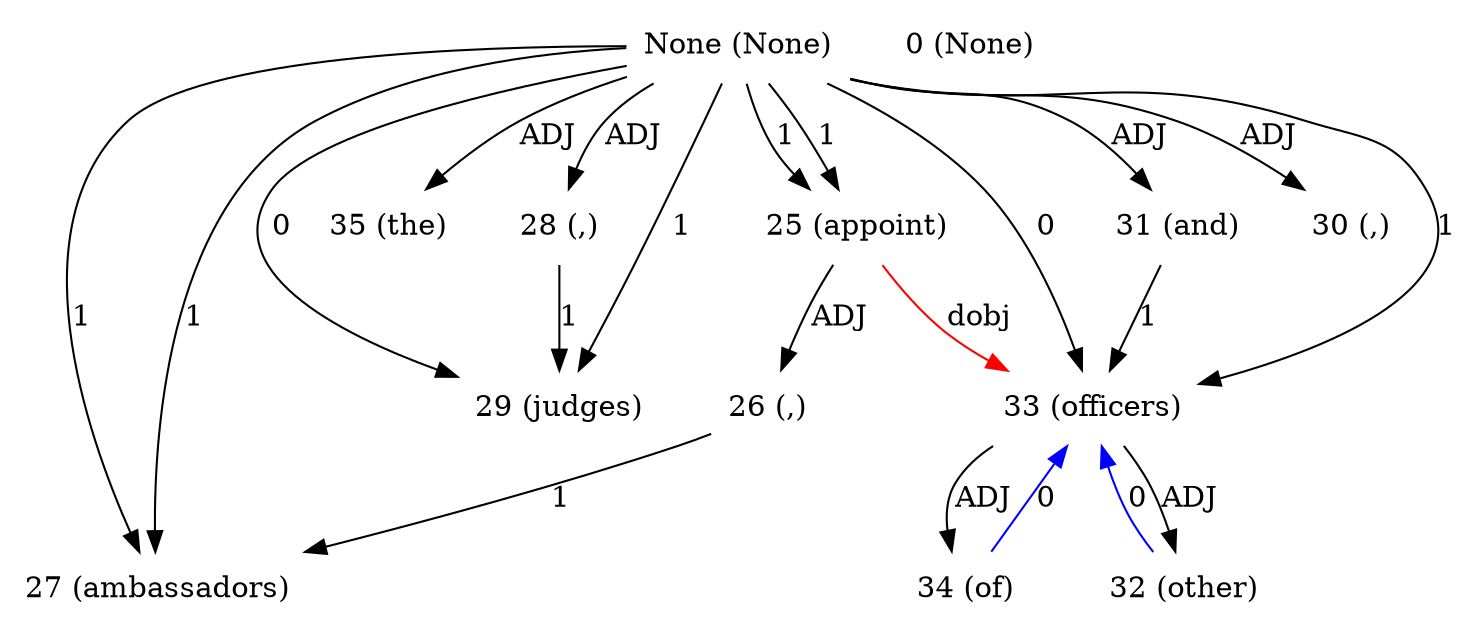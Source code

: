 digraph G{
edge [dir=forward]
node [shape=plaintext]

None [label="None (None)"]
None -> 25 [label="1"]
None -> 27 [label="1"]
None [label="None (None)"]
None -> 35 [label="ADJ"]
None [label="None (None)"]
None -> 29 [label="1"]
None -> 33 [label="1"]
None [label="None (None)"]
None -> 28 [label="ADJ"]
None -> 30 [label="ADJ"]
None -> 31 [label="ADJ"]
None [label="None (None)"]
None -> 33 [label="0"]
None -> 29 [label="0"]
None [label="None (None)"]
None -> 27 [label="1"]
None -> 25 [label="1"]
0 [label="0 (None)"]
25 [label="25 (appoint)"]
25 -> 26 [label="ADJ"]
26 [label="26 (,)"]
26 -> 27 [label="1"]
27 [label="27 (ambassadors)"]
28 [label="28 (,)"]
28 -> 29 [label="1"]
29 [label="29 (judges)"]
30 [label="30 (,)"]
31 [label="31 (and)"]
31 -> 33 [label="1"]
32 [label="32 (other)"]
32 -> 33 [label="0", color="blue"]
33 [label="33 (officers)"]
33 -> 32 [label="ADJ"]
33 -> 34 [label="ADJ"]
25 -> 33 [label="dobj", color="red"]
34 [label="34 (of)"]
34 -> 33 [label="0", color="blue"]
35 [label="35 (the)"]
}
